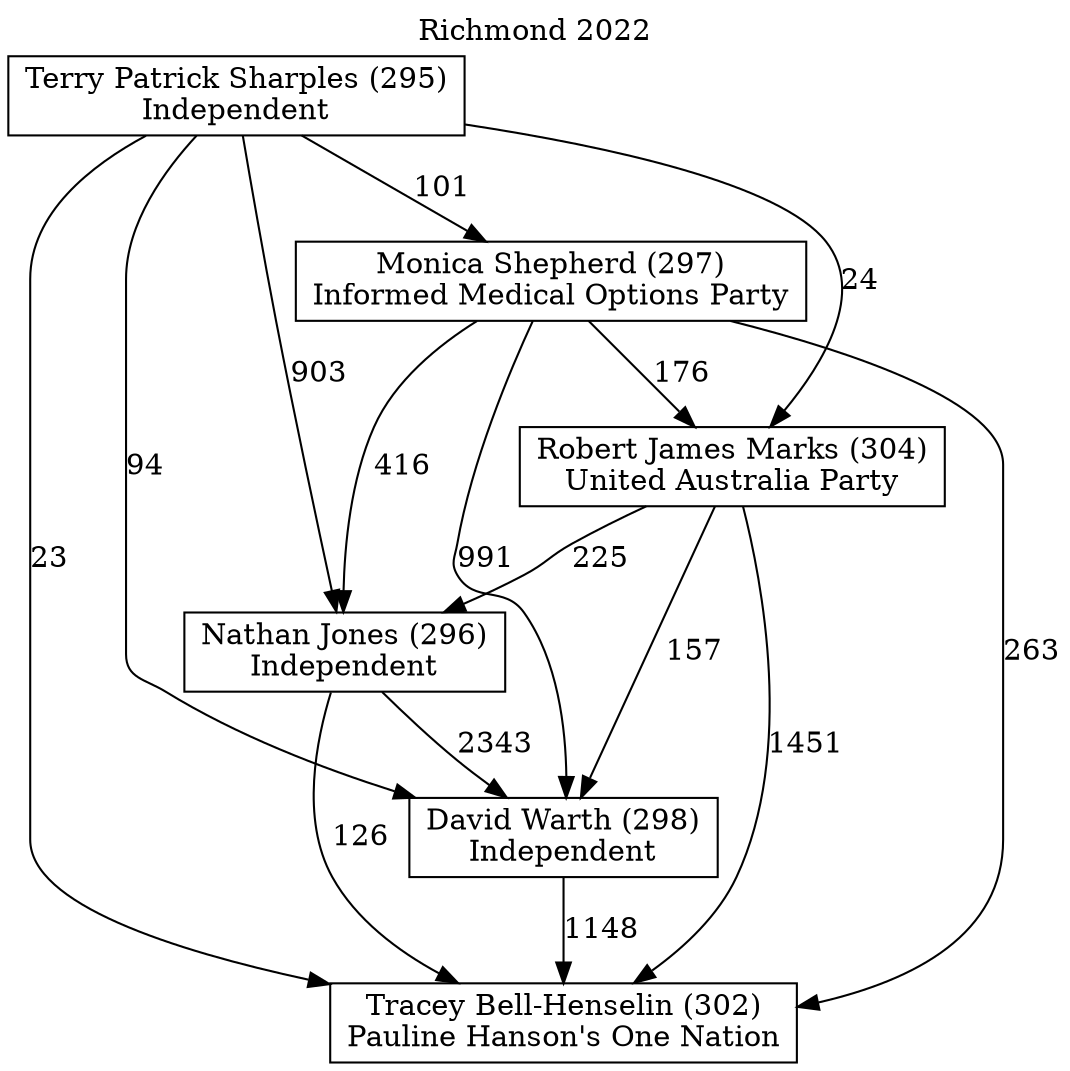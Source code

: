 // House preference flow
digraph "Tracey Bell-Henselin (302)_Richmond_2022" {
	graph [label="Richmond 2022" labelloc=t mclimit=2]
	node [shape=box]
	"Tracey Bell-Henselin (302)" [label="Tracey Bell-Henselin (302)
Pauline Hanson's One Nation"]
	"David Warth (298)" [label="David Warth (298)
Independent"]
	"Nathan Jones (296)" [label="Nathan Jones (296)
Independent"]
	"Robert James Marks (304)" [label="Robert James Marks (304)
United Australia Party"]
	"Monica Shepherd (297)" [label="Monica Shepherd (297)
Informed Medical Options Party"]
	"Terry Patrick Sharples (295)" [label="Terry Patrick Sharples (295)
Independent"]
	"David Warth (298)" -> "Tracey Bell-Henselin (302)" [label=1148]
	"Nathan Jones (296)" -> "David Warth (298)" [label=2343]
	"Robert James Marks (304)" -> "Nathan Jones (296)" [label=225]
	"Monica Shepherd (297)" -> "Robert James Marks (304)" [label=176]
	"Terry Patrick Sharples (295)" -> "Monica Shepherd (297)" [label=101]
	"Nathan Jones (296)" -> "Tracey Bell-Henselin (302)" [label=126]
	"Robert James Marks (304)" -> "Tracey Bell-Henselin (302)" [label=1451]
	"Monica Shepherd (297)" -> "Tracey Bell-Henselin (302)" [label=263]
	"Terry Patrick Sharples (295)" -> "Tracey Bell-Henselin (302)" [label=23]
	"Terry Patrick Sharples (295)" -> "Robert James Marks (304)" [label=24]
	"Monica Shepherd (297)" -> "Nathan Jones (296)" [label=416]
	"Terry Patrick Sharples (295)" -> "Nathan Jones (296)" [label=903]
	"Robert James Marks (304)" -> "David Warth (298)" [label=157]
	"Monica Shepherd (297)" -> "David Warth (298)" [label=991]
	"Terry Patrick Sharples (295)" -> "David Warth (298)" [label=94]
}
